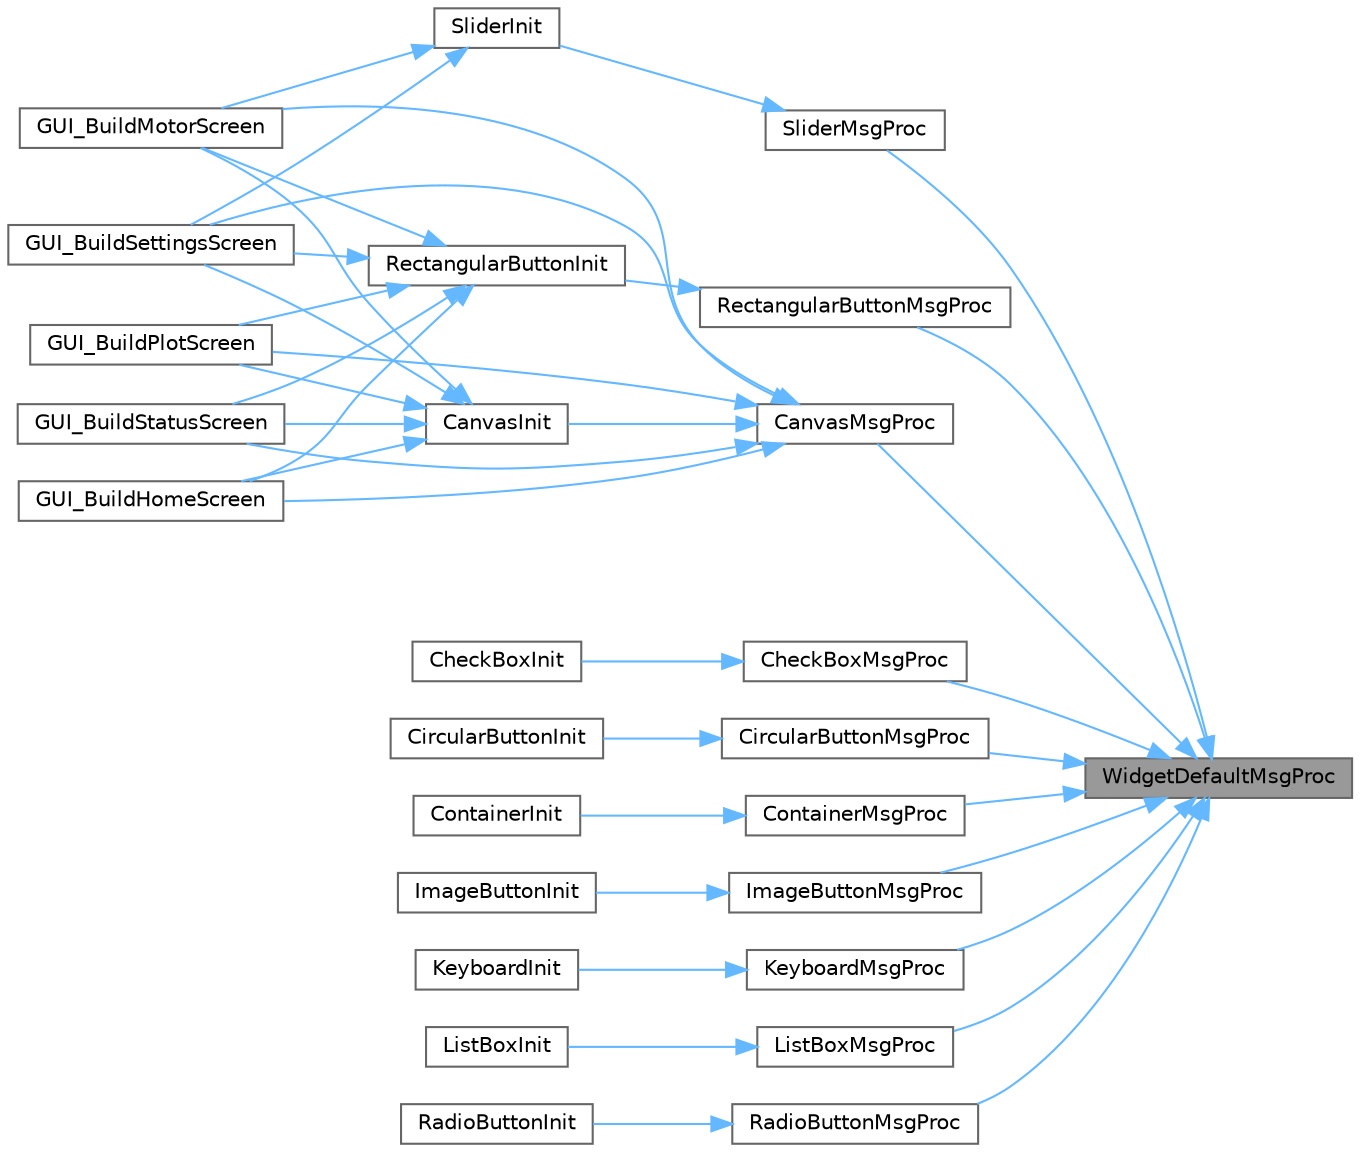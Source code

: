 digraph "WidgetDefaultMsgProc"
{
 // LATEX_PDF_SIZE
  bgcolor="transparent";
  edge [fontname=Helvetica,fontsize=10,labelfontname=Helvetica,labelfontsize=10];
  node [fontname=Helvetica,fontsize=10,shape=box,height=0.2,width=0.4];
  rankdir="RL";
  Node1 [id="Node000001",label="WidgetDefaultMsgProc",height=0.2,width=0.4,color="gray40", fillcolor="grey60", style="filled", fontcolor="black",tooltip=" "];
  Node1 -> Node2 [id="edge1_Node000001_Node000002",dir="back",color="steelblue1",style="solid",tooltip=" "];
  Node2 [id="Node000002",label="CanvasMsgProc",height=0.2,width=0.4,color="grey40", fillcolor="white", style="filled",URL="$group__canvas__api.html#gaf729f2dd16f18ccdf4b6f4d4a8bd890b",tooltip=" "];
  Node2 -> Node3 [id="edge2_Node000002_Node000003",dir="back",color="steelblue1",style="solid",tooltip=" "];
  Node3 [id="Node000003",label="CanvasInit",height=0.2,width=0.4,color="grey40", fillcolor="white", style="filled",URL="$group__canvas__api.html#gaf59babcbdff898d98d11cb7be379cab2",tooltip=" "];
  Node3 -> Node4 [id="edge3_Node000003_Node000004",dir="back",color="steelblue1",style="solid",tooltip=" "];
  Node4 [id="Node000004",label="GUI_BuildHomeScreen",height=0.2,width=0.4,color="grey40", fillcolor="white", style="filled",URL="$group__gui.html#gac31a30a7f2aca4a70caca2cef355e2e8",tooltip="Build and initialize the Home screen UI."];
  Node3 -> Node5 [id="edge4_Node000003_Node000005",dir="back",color="steelblue1",style="solid",tooltip=" "];
  Node5 [id="Node000005",label="GUI_BuildMotorScreen",height=0.2,width=0.4,color="grey40", fillcolor="white", style="filled",URL="$group__gui.html#ga4e3d0dcd44fcfc85fd4bb20f06a837e4",tooltip="Build and initialize the Motor Control screen UI."];
  Node3 -> Node6 [id="edge5_Node000003_Node000006",dir="back",color="steelblue1",style="solid",tooltip=" "];
  Node6 [id="Node000006",label="GUI_BuildPlotScreen",height=0.2,width=0.4,color="grey40", fillcolor="white", style="filled",URL="$group__gui.html#ga1d4cd882096b998431ea2009c6e5a0e3",tooltip="Build and initialize the Plot screen UI."];
  Node3 -> Node7 [id="edge6_Node000003_Node000007",dir="back",color="steelblue1",style="solid",tooltip=" "];
  Node7 [id="Node000007",label="GUI_BuildSettingsScreen",height=0.2,width=0.4,color="grey40", fillcolor="white", style="filled",URL="$group__gui.html#gad44aff6718fbdfbb48c2cbc6b614dc82",tooltip="Build and initialize the Settings screen UI."];
  Node3 -> Node8 [id="edge7_Node000003_Node000008",dir="back",color="steelblue1",style="solid",tooltip=" "];
  Node8 [id="Node000008",label="GUI_BuildStatusScreen",height=0.2,width=0.4,color="grey40", fillcolor="white", style="filled",URL="$group__gui.html#gacca2a117af73b6053d47298c16ef7989",tooltip="Build and initialize the Status screen UI."];
  Node2 -> Node4 [id="edge8_Node000002_Node000004",dir="back",color="steelblue1",style="solid",tooltip=" "];
  Node2 -> Node5 [id="edge9_Node000002_Node000005",dir="back",color="steelblue1",style="solid",tooltip=" "];
  Node2 -> Node6 [id="edge10_Node000002_Node000006",dir="back",color="steelblue1",style="solid",tooltip=" "];
  Node2 -> Node7 [id="edge11_Node000002_Node000007",dir="back",color="steelblue1",style="solid",tooltip=" "];
  Node2 -> Node8 [id="edge12_Node000002_Node000008",dir="back",color="steelblue1",style="solid",tooltip=" "];
  Node1 -> Node9 [id="edge13_Node000001_Node000009",dir="back",color="steelblue1",style="solid",tooltip=" "];
  Node9 [id="Node000009",label="CheckBoxMsgProc",height=0.2,width=0.4,color="grey40", fillcolor="white", style="filled",URL="$group__checkbox__api.html#ga7603fe0662a21df326d03701906b4977",tooltip=" "];
  Node9 -> Node10 [id="edge14_Node000009_Node000010",dir="back",color="steelblue1",style="solid",tooltip=" "];
  Node10 [id="Node000010",label="CheckBoxInit",height=0.2,width=0.4,color="grey40", fillcolor="white", style="filled",URL="$group__checkbox__api.html#gadb2fd7d6b3bcfee00d2f081112c8ebd2",tooltip=" "];
  Node1 -> Node11 [id="edge15_Node000001_Node000011",dir="back",color="steelblue1",style="solid",tooltip=" "];
  Node11 [id="Node000011",label="CircularButtonMsgProc",height=0.2,width=0.4,color="grey40", fillcolor="white", style="filled",URL="$group__pushbutton__api.html#ga4f27c331fce5fa4414a0e236e5c3c3fc",tooltip=" "];
  Node11 -> Node12 [id="edge16_Node000011_Node000012",dir="back",color="steelblue1",style="solid",tooltip=" "];
  Node12 [id="Node000012",label="CircularButtonInit",height=0.2,width=0.4,color="grey40", fillcolor="white", style="filled",URL="$group__pushbutton__api.html#ga8a67e67c62f32fbc41c5e0386d5b9bed",tooltip=" "];
  Node1 -> Node13 [id="edge17_Node000001_Node000013",dir="back",color="steelblue1",style="solid",tooltip=" "];
  Node13 [id="Node000013",label="ContainerMsgProc",height=0.2,width=0.4,color="grey40", fillcolor="white", style="filled",URL="$group__container__api.html#gaeb128b896a2e737014c4a98e214a94ce",tooltip=" "];
  Node13 -> Node14 [id="edge18_Node000013_Node000014",dir="back",color="steelblue1",style="solid",tooltip=" "];
  Node14 [id="Node000014",label="ContainerInit",height=0.2,width=0.4,color="grey40", fillcolor="white", style="filled",URL="$group__container__api.html#ga3b2f84dcf134f1613745ddc376c29a95",tooltip=" "];
  Node1 -> Node15 [id="edge19_Node000001_Node000015",dir="back",color="steelblue1",style="solid",tooltip=" "];
  Node15 [id="Node000015",label="ImageButtonMsgProc",height=0.2,width=0.4,color="grey40", fillcolor="white", style="filled",URL="$group__imgbutton__api.html#ga43939b843ae44fb7e61aa1c1b25dde48",tooltip=" "];
  Node15 -> Node16 [id="edge20_Node000015_Node000016",dir="back",color="steelblue1",style="solid",tooltip=" "];
  Node16 [id="Node000016",label="ImageButtonInit",height=0.2,width=0.4,color="grey40", fillcolor="white", style="filled",URL="$group__imgbutton__api.html#gab3efe651a17f708783755ee496c6bb99",tooltip=" "];
  Node1 -> Node17 [id="edge21_Node000001_Node000017",dir="back",color="steelblue1",style="solid",tooltip=" "];
  Node17 [id="Node000017",label="KeyboardMsgProc",height=0.2,width=0.4,color="grey40", fillcolor="white", style="filled",URL="$group__keyboard__api.html#gab2ee8de7b9844b49642ef05d3bc9bd0d",tooltip=" "];
  Node17 -> Node18 [id="edge22_Node000017_Node000018",dir="back",color="steelblue1",style="solid",tooltip=" "];
  Node18 [id="Node000018",label="KeyboardInit",height=0.2,width=0.4,color="grey40", fillcolor="white", style="filled",URL="$group__keyboard__api.html#gad8a90df19ec2d7d9146eeb07b45ba4a6",tooltip=" "];
  Node1 -> Node19 [id="edge23_Node000001_Node000019",dir="back",color="steelblue1",style="solid",tooltip=" "];
  Node19 [id="Node000019",label="ListBoxMsgProc",height=0.2,width=0.4,color="grey40", fillcolor="white", style="filled",URL="$group__listbox__api.html#gac20f3d3a64fe4a72ccccdd52846fc30a",tooltip=" "];
  Node19 -> Node20 [id="edge24_Node000019_Node000020",dir="back",color="steelblue1",style="solid",tooltip=" "];
  Node20 [id="Node000020",label="ListBoxInit",height=0.2,width=0.4,color="grey40", fillcolor="white", style="filled",URL="$group__listbox__api.html#gac5b2e9bed1b1375f110e9908dbd77464",tooltip=" "];
  Node1 -> Node21 [id="edge25_Node000001_Node000021",dir="back",color="steelblue1",style="solid",tooltip=" "];
  Node21 [id="Node000021",label="RadioButtonMsgProc",height=0.2,width=0.4,color="grey40", fillcolor="white", style="filled",URL="$group__radiobutton__api.html#ga1b46ebd5aced1d5546b26ce3cd6f4641",tooltip=" "];
  Node21 -> Node22 [id="edge26_Node000021_Node000022",dir="back",color="steelblue1",style="solid",tooltip=" "];
  Node22 [id="Node000022",label="RadioButtonInit",height=0.2,width=0.4,color="grey40", fillcolor="white", style="filled",URL="$group__radiobutton__api.html#gaffeee724fd3b374e0d31f3707ab8f6c9",tooltip=" "];
  Node1 -> Node23 [id="edge27_Node000001_Node000023",dir="back",color="steelblue1",style="solid",tooltip=" "];
  Node23 [id="Node000023",label="RectangularButtonMsgProc",height=0.2,width=0.4,color="grey40", fillcolor="white", style="filled",URL="$group__pushbutton__api.html#ga317ab45b8189bfb1217bd7542a53a0c2",tooltip=" "];
  Node23 -> Node24 [id="edge28_Node000023_Node000024",dir="back",color="steelblue1",style="solid",tooltip=" "];
  Node24 [id="Node000024",label="RectangularButtonInit",height=0.2,width=0.4,color="grey40", fillcolor="white", style="filled",URL="$group__pushbutton__api.html#ga371f9a3babc803e354a377004206625f",tooltip=" "];
  Node24 -> Node4 [id="edge29_Node000024_Node000004",dir="back",color="steelblue1",style="solid",tooltip=" "];
  Node24 -> Node5 [id="edge30_Node000024_Node000005",dir="back",color="steelblue1",style="solid",tooltip=" "];
  Node24 -> Node6 [id="edge31_Node000024_Node000006",dir="back",color="steelblue1",style="solid",tooltip=" "];
  Node24 -> Node7 [id="edge32_Node000024_Node000007",dir="back",color="steelblue1",style="solid",tooltip=" "];
  Node24 -> Node8 [id="edge33_Node000024_Node000008",dir="back",color="steelblue1",style="solid",tooltip=" "];
  Node1 -> Node25 [id="edge34_Node000001_Node000025",dir="back",color="steelblue1",style="solid",tooltip=" "];
  Node25 [id="Node000025",label="SliderMsgProc",height=0.2,width=0.4,color="grey40", fillcolor="white", style="filled",URL="$group__slider__api.html#ga0de82e01c2fdac5c5fcd2f1ffe48ece2",tooltip=" "];
  Node25 -> Node26 [id="edge35_Node000025_Node000026",dir="back",color="steelblue1",style="solid",tooltip=" "];
  Node26 [id="Node000026",label="SliderInit",height=0.2,width=0.4,color="grey40", fillcolor="white", style="filled",URL="$group__slider__api.html#ga62fe21156d4bed013f9b6c669f6bf17f",tooltip=" "];
  Node26 -> Node5 [id="edge36_Node000026_Node000005",dir="back",color="steelblue1",style="solid",tooltip=" "];
  Node26 -> Node7 [id="edge37_Node000026_Node000007",dir="back",color="steelblue1",style="solid",tooltip=" "];
}
